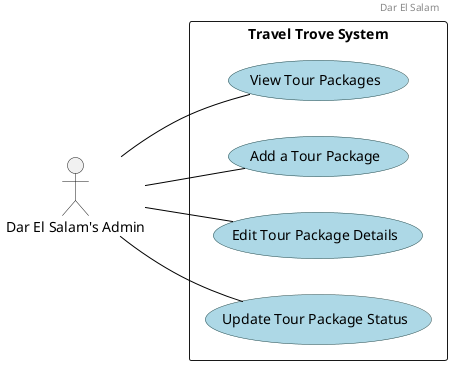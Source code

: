 @startuml
scale 1
left to right direction

header
Dar El Salam
endheader

' Custom skin parameters for use cases
skinparam usecase {
    BackgroundColor lightblue
    BorderColor DarkSlateGray
    ArrowColor Black
}

actor "Dar El Salam's Admin" as Admin

rectangle "Travel Trove System" {

    usecase "View Tour Packages"
    usecase "Add a Tour Package"
    usecase "Edit Tour Package Details"
    usecase "Update Tour Package Status"

}

Admin -- "View Tour Packages"
Admin -- "Add a Tour Package"
Admin -- "Edit Tour Package Details"
Admin -- "Update Tour Package Status"

@enduml

